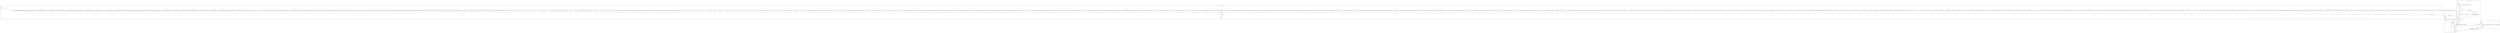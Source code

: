 digraph CFA {
19 [shape="circle" label="19\n3"]
20 [shape="circle" label="20\n2"]
12 [shape="circle" label="12\n3"]
14 [shape="doublecircle" label="14\n2"]
1 [shape="circle" label="1\n5"]
3 [shape="diamond" label="3\n4"]
5 [shape="circle" label="5\n3"]
6 [shape="circle" label="6\n1"]
0 [shape="circle" label="0\n0"]
15 [shape="circle" label="15\n1"]
8 [shape="circle" label="8\n1"]
7 [shape="circle" label="7\n0"]
16 [shape="circle" label="16\n0"]
4 [shape="circle" label="4\n2"]
21 [shape="circle" label="21\n1"]
node [shape="circle"]
subgraph cluster_F {
label="F()"
8 -> 7 [label="Function start dummy edge Num = Num + 1; default return"]}
subgraph cluster_M {
label="M()"
1 -> 3 [label="Function start dummy edge Num = Num - 1;"]
3 -> 4 [label="[Num >= 0]"]
3 -> 5 [label="[!(Num >= 0)]"]
5 -> 6 [label="__assert_fail(\"Num >= 0\", \"tf/behavior.c\", 7, \"__PRETTY_FUNCTION__\");"]
6 -> 0 [label="default return"]
4 -> 6 [label="0;"]}
subgraph cluster_ihex2fw {
label="ihex2fw()"
12 -> 14 [label="Function start dummy edge Label: l1"]
14 -> 15 [label="M();" style="dotted" arrowhead="empty"]
15 -> 16 [label="F();" style="dotted" arrowhead="empty"]
16 -> 14 [label="Goto: l1"]}
subgraph cluster_main {
label="main()"
19 -> 20 [label="INIT GLOBAL VARS typedef unsigned long int size_t; typedef unsigned char __u_char; typedef unsigned short int __u_short; typedef unsigned int __u_int; typedef unsigned long int __u_long; typedef signed char __int8_t; typedef unsigned char __uint8_t; typedef signed short int __int16_t; typedef unsigned short int __uint16_t; typedef signed int __int32_t; typedef unsigned int __uint32_t; typedef signed long int __int64_t; typedef unsigned long int __uint64_t; typedef long int __quad_t; typedef unsigned long int __u_quad_t; typedef unsigned long int __dev_t; typedef unsigned int __uid_t; typedef unsigned int __gid_t; typedef unsigned long int __ino_t; typedef unsigned long int __ino64_t; typedef unsigned int __mode_t; typedef unsigned long int __nlink_t; typedef long int __off_t; typedef long int __off64_t; typedef int __pid_t; struct __anon_type_0 {   int __val[2]; } ; typedef struct __anon_type_0 __fsid_t; typedef long int __clock_t; typedef unsigned long int __rlim_t; typedef unsigned long int __rlim64_t; typedef unsigned int __id_t; typedef long int __time_t; typedef unsigned int __useconds_t; typedef long int __suseconds_t; typedef int __daddr_t; typedef long int __swblk_t; typedef int __key_t; typedef int __clockid_t; typedef void *__timer_t; typedef long int __blksize_t; typedef long int __blkcnt_t; typedef long int __blkcnt64_t; typedef unsigned long int __fsblkcnt_t; typedef unsigned long int __fsblkcnt64_t; typedef unsigned long int __fsfilcnt_t; typedef unsigned long int __fsfilcnt64_t; typedef long int __ssize_t; typedef __off64_t __loff_t; typedef __quad_t *__qaddr_t; typedef char *__caddr_t; typedef long int __intptr_t; typedef unsigned int __socklen_t; struct _IO_FILE ; typedef struct _IO_FILE FILE; typedef struct _IO_FILE __FILE; union __anon_type_1 {   unsigned int __wch;   char __wchb[4]; } ; struct __anon_type_2 {   int __count;   union __anon_type_1 __value; } ; typedef struct __anon_type_2 __mbstate_t; struct __anon_type_3 {   __off_t __pos;   __mbstate_t __state; } ; typedef struct __anon_type_3 _G_fpos_t; struct __anon_type_4 {   __off64_t __pos;   __mbstate_t __state; } ; typedef struct __anon_type_4 _G_fpos64_t; typedef int _G_int16_t; typedef int _G_int32_t; typedef unsigned int _G_uint16_t; typedef unsigned int _G_uint32_t; typedef __builtin_va_list __gnuc_va_list; struct _IO_jump_t ; typedef void _IO_lock_t; struct _IO_marker {   struct _IO_marker *_next;   struct _IO_FILE *_sbuf;   int _pos; } ; enum __codecvt_result {   __codecvt_ok = 0,   __codecvt_partial = 1,   __codecvt_error = 2,   __codecvt_noconv = 3 } ; struct _IO_FILE {   int _flags;   char *_IO_read_ptr;   char *_IO_read_end;   char *_IO_read_base;   char *_IO_write_base;   char *_IO_write_ptr;   char *_IO_write_end;   char *_IO_buf_base;   char *_IO_buf_end;   char *_IO_save_base;   char *_IO_backup_base;   char *_IO_save_end;   struct _IO_marker *_markers;   struct _IO_FILE *_chain;   int _fileno;   int _flags2;   __off_t _old_offset;   unsigned short _cur_column;   signed char _vtable_offset;   char _shortbuf[1];   _IO_lock_t *_lock;   __off64_t _offset;   void *__pad1;   void *__pad2;   void *__pad3;   void *__pad4;   size_t __pad5;   int _mode;   char _unused2[40UL]; } ; typedef struct _IO_FILE _IO_FILE; struct _IO_FILE_plus ; extern struct _IO_FILE_plus _IO_2_1_stdin_; extern struct _IO_FILE_plus _IO_2_1_stdout_; extern struct _IO_FILE_plus _IO_2_1_stderr_; typedef __ssize_t  __io_read_fn(void *__cookie, char *__buf, size_t __nbytes); typedef __ssize_t  __io_write_fn(void *__cookie, const char *__buf, size_t __n); typedef int __io_seek_fn(void *__cookie, __off64_t *__pos, int __w); typedef int __io_close_fn(void *__cookie); int __underflow(_IO_FILE *); int __uflow(_IO_FILE *); int __overflow(_IO_FILE *, int); int _IO_getc(_IO_FILE *__fp); int _IO_putc(int __c, _IO_FILE *__fp); int _IO_feof(_IO_FILE *__fp); int _IO_ferror(_IO_FILE *__fp); int _IO_peekc_locked(_IO_FILE *__fp); void _IO_flockfile(_IO_FILE *); void _IO_funlockfile(_IO_FILE *); int _IO_ftrylockfile(_IO_FILE *); int _IO_vfscanf(_IO_FILE *, const char *, __gnuc_va_list , int *); int _IO_vfprintf(_IO_FILE *, const char *, __gnuc_va_list ); __ssize_t  _IO_padn(_IO_FILE *, int, __ssize_t ); size_t  _IO_sgetn(_IO_FILE *, void *, size_t ); __off64_t  _IO_seekoff(_IO_FILE *, __off64_t , int, int); __off64_t  _IO_seekpos(_IO_FILE *, __off64_t , int); void _IO_free_backup_area(_IO_FILE *); typedef _G_fpos_t fpos_t; extern struct _IO_FILE *stdin; extern struct _IO_FILE *stdout; extern struct _IO_FILE *stderr; int remove(const char *__filename); int rename(const char *__old, const char *__new); int renameat(int __oldfd, const char *__old, int __newfd, const char *__new); FILE * tmpfile(); char * tmpnam(char *__s); char * tmpnam_r(char *__s); char * tempnam(const char *__dir, const char *__pfx); int fclose(FILE *__stream); int fflush(FILE *__stream); int fflush_unlocked(FILE *__stream); FILE * fopen(const char *__filename, const char *__modes); FILE * freopen(const char *__filename, const char *__modes, FILE *__stream); FILE * fdopen(int __fd, const char *__modes); FILE * fmemopen(void *__s, size_t __len, const char *__modes); FILE * open_memstream(char **__bufloc, size_t *__sizeloc); void setbuf(FILE *__stream, char *__buf); int setvbuf(FILE *__stream, char *__buf, int __modes, size_t __n); void setbuffer(FILE *__stream, char *__buf, size_t __size); void setlinebuf(FILE *__stream); int fprintf(FILE *__stream, const char *__format, ...); int printf(const char *__format, ...); int sprintf(char *__s, const char *__format, ...); int vfprintf(FILE *__s, const char *__format, __gnuc_va_list __arg); int vprintf(const char *__format, __gnuc_va_list __arg); int vsprintf(char *__s, const char *__format, __gnuc_va_list __arg); int snprintf(char *__s, size_t __maxlen, const char *__format, ...); int vsnprintf(char *__s, size_t __maxlen, const char *__format, __gnuc_va_list __arg); int vdprintf(int __fd, const char *__fmt, __gnuc_va_list __arg); int dprintf(int __fd, const char *__fmt, ...); int fscanf(FILE *__stream, const char *__format, ...); int scanf(const char *__format, ...); int sscanf(const char *__s, const char *__format, ...); int vfscanf(FILE *__s, const char *__format, __gnuc_va_list __arg); int vscanf(const char *__format, __gnuc_va_list __arg); int vsscanf(const char *__s, const char *__format, __gnuc_va_list __arg); int fgetc(FILE *__stream); int getc(FILE *__stream); int getchar(); int getc_unlocked(FILE *__stream); int getchar_unlocked(); int fgetc_unlocked(FILE *__stream); int fputc(int __c, FILE *__stream); int putc(int __c, FILE *__stream); int putchar(int __c); int fputc_unlocked(int __c, FILE *__stream); int putc_unlocked(int __c, FILE *__stream); int putchar_unlocked(int __c); int getw(FILE *__stream); int putw(int __w, FILE *__stream); char * fgets(char *__s, int __n, FILE *__stream); char * gets(char *__s); __ssize_t  __getdelim(char **__lineptr, size_t *__n, int __delimiter, FILE *__stream); __ssize_t  getdelim(char **__lineptr, size_t *__n, int __delimiter, FILE *__stream); __ssize_t  getline(char **__lineptr, size_t *__n, FILE *__stream); int fputs(const char *__s, FILE *__stream); int puts(const char *__s); int ungetc(int __c, FILE *__stream); size_t  fread(void *__ptr, size_t __size, size_t __n, FILE *__stream); size_t  fwrite(const void *__ptr, size_t __size, size_t __n, FILE *__s); size_t  fread_unlocked(void *__ptr, size_t __size, size_t __n, FILE *__stream); size_t  fwrite_unlocked(const void *__ptr, size_t __size, size_t __n, FILE *__stream); int fseek(FILE *__stream, long int __off, int __whence); long int ftell(FILE *__stream); void rewind(FILE *__stream); int fseeko(FILE *__stream, __off_t __off, int __whence); __off_t  ftello(FILE *__stream); int fgetpos(FILE *__stream, fpos_t *__pos); int fsetpos(FILE *__stream, const fpos_t *__pos); void clearerr(FILE *__stream); int feof(FILE *__stream); int ferror(FILE *__stream); void clearerr_unlocked(FILE *__stream); int feof_unlocked(FILE *__stream); int ferror_unlocked(FILE *__stream); void perror(const char *__s); extern int sys_nerr; extern const const char *sys_errlist[]; int fileno(FILE *__stream); int fileno_unlocked(FILE *__stream); FILE * popen(const char *__command, const char *__modes); int pclose(FILE *__stream); char * ctermid(char *__s); void flockfile(FILE *__stream); int ftrylockfile(FILE *__stream); void funlockfile(FILE *__stream); void __assert_fail(const char *__assertion, const char *__file, unsigned int __line, const char *__function); void __assert_perror_fail(int __errnum, const char *__file, unsigned int __line, const char *__function); void __assert(const char *__assertion, const char *__file, int __line); int Num = 1; void M(); void F(); void ihex2fw(); int main(); Function start dummy edge"]
20 -> 21 [label="ihex2fw();" style="dotted" arrowhead="empty"]}
20 -> 12 [label="ihex2fw()"]
14 -> 1 [label="M()"]
0 -> 15 [label="Return edge from M to ihex2fw"]
15 -> 8 [label="F()"]
7 -> 16 [label="Return edge from F to ihex2fw"]}